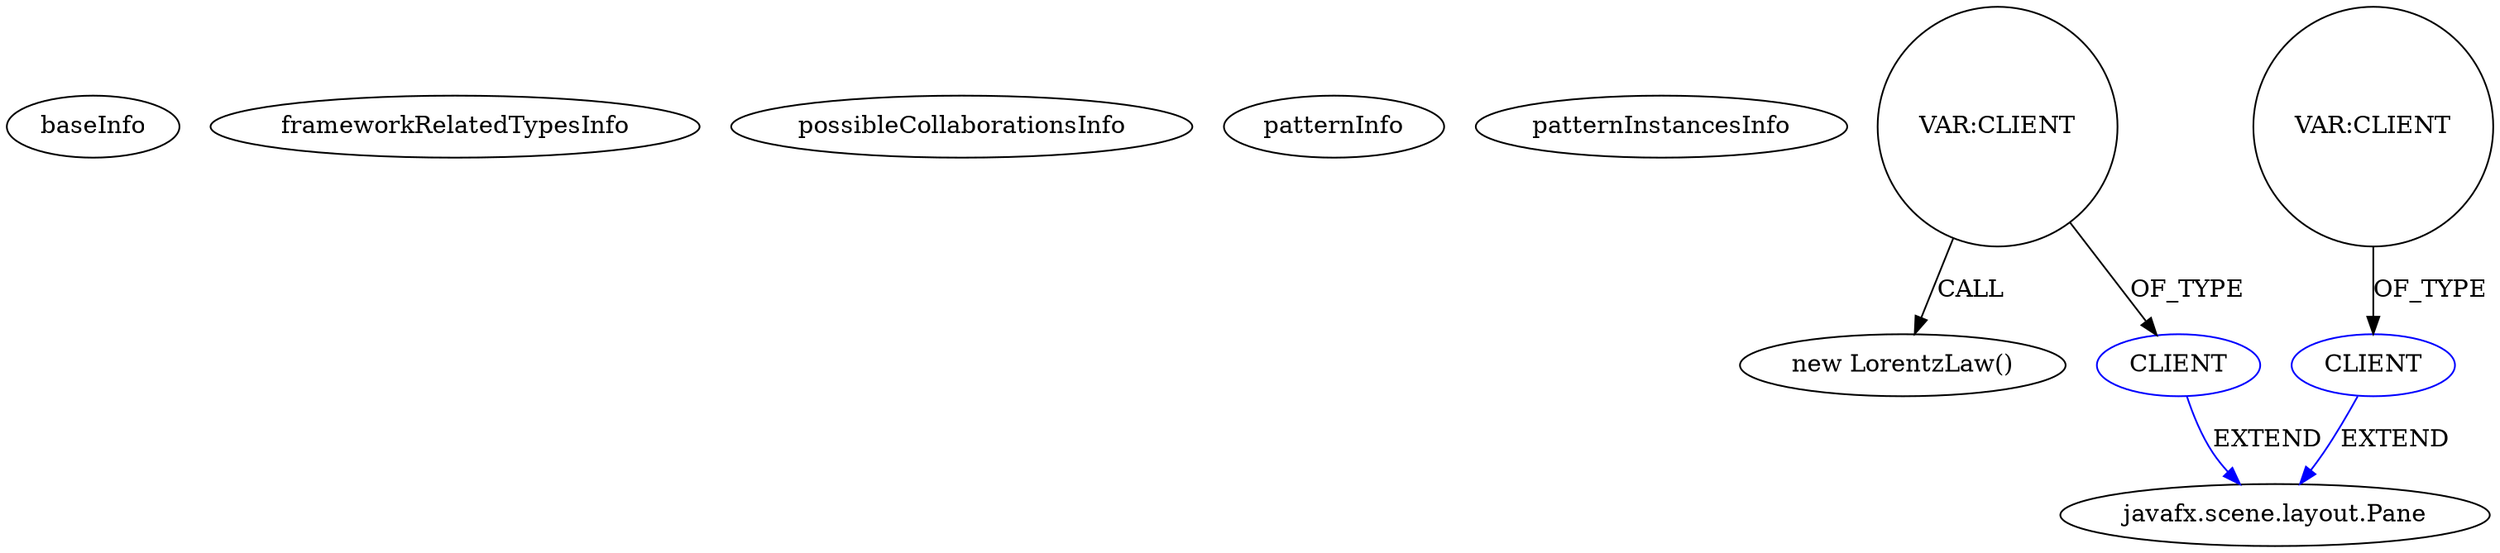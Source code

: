 digraph {
baseInfo[graphId=4514,category="pattern",isAnonymous=false,possibleRelation=false]
frameworkRelatedTypesInfo[]
possibleCollaborationsInfo[]
patternInfo[frequency=2.0,patternRootClient=null]
patternInstancesInfo[0="cmd802-projectmain~/cmd802-projectmain/projectmain-master/GroupProject/src/menu/Menu.java~Menu~2281",1="cmd802-projectmain~/cmd802-projectmain/projectmain-master/GroupProject/src/menu/Menu.java~void addComponents(javafx.scene.layout.HBox)~2284"]
26[label="new LorentzLaw()",vertexType="CONSTRUCTOR_CALL",isFrameworkType=false]
27[label="VAR:CLIENT",vertexType="VARIABLE_EXPRESION",isFrameworkType=false,shape=circle]
28[label="CLIENT",vertexType="REFERENCE_CLIENT_CLASS_DECLARATION",isFrameworkType=false,color=blue]
25[label="javafx.scene.layout.Pane",vertexType="FRAMEWORK_CLASS_TYPE",isFrameworkType=false]
24[label="CLIENT",vertexType="REFERENCE_CLIENT_CLASS_DECLARATION",isFrameworkType=false,color=blue]
23[label="VAR:CLIENT",vertexType="VARIABLE_EXPRESION",isFrameworkType=false,shape=circle]
28->25[label="EXTEND",color=blue]
27->28[label="OF_TYPE"]
27->26[label="CALL"]
23->24[label="OF_TYPE"]
24->25[label="EXTEND",color=blue]
}
